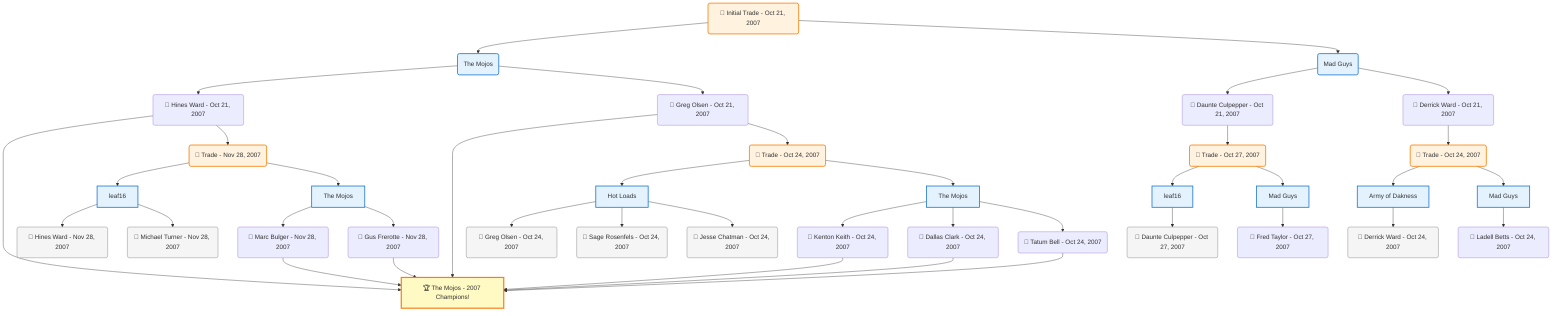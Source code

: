 flowchart TD

    TRADE_MAIN("🔄 Initial Trade - Oct 21, 2007")
    TEAM_1("The Mojos")
    TEAM_2("Mad Guys")
    NODE_a7ed07a6-5420-4b99-8ae3-52ac5f26f613("🔄 Hines Ward - Oct 21, 2007")
    CHAMP_bbe2d0ad-54cf-4c22-be82-b2a5f262a157_2007["🏆 The Mojos - 2007 Champions!"]
    TRADE_3a8d80a6-db8a-4d63-98e8-c495b5e26639_3("🔄 Trade - Nov 28, 2007")
    TEAM_66fb98f4-89a7-45f9-893a-b41d71e6249d_4["leaf16"]
    NODE_91e372ce-59bc-47bb-9e88-cf79be62c936("🔄 Hines Ward - Nov 28, 2007")
    NODE_d8df4f38-ad56-4192-a87e-5ff6f2166d58("🔄 Michael Turner - Nov 28, 2007")
    TEAM_bbe2d0ad-54cf-4c22-be82-b2a5f262a157_5["The Mojos"]
    NODE_4103b6d7-a28f-4a7d-8b6a-1ce4f5695239("🔄 Marc Bulger - Nov 28, 2007")
    NODE_420928ec-cddd-4579-b112-ce77f0f2fd56("🔄 Gus Frerotte - Nov 28, 2007")
    NODE_d004e552-ba1f-4f47-9539-624fc836fe72("🔄 Greg Olsen - Oct 21, 2007")
    TRADE_4662e45f-9e71-47d2-a1be-e6da1eef0dcd_6("🔄 Trade - Oct 24, 2007")
    TEAM_8e9f18ff-62c3-40e8-bb10-32f74cf4ee33_7["Hot Loads"]
    NODE_497e9d5a-3bc9-4ca4-8828-d30851fe786d("🔄 Greg Olsen - Oct 24, 2007")
    NODE_64760d7a-a777-4278-be93-a241345552be("🔄 Sage Rosenfels - Oct 24, 2007")
    NODE_5274181a-578e-429d-bb83-a2e156caf6c0("🔄 Jesse Chatman - Oct 24, 2007")
    TEAM_bbe2d0ad-54cf-4c22-be82-b2a5f262a157_8["The Mojos"]
    NODE_9f96722c-4017-466b-b54a-06f02e9dce4c("🔄 Kenton Keith - Oct 24, 2007")
    NODE_f6a179a1-e026-484d-9015-d45f15d3b914("🔄 Dallas Clark - Oct 24, 2007")
    NODE_93b976f1-2eb9-42ae-b4b7-f0e7eab777f9("🔄 Tatum Bell - Oct 24, 2007")
    NODE_cff5655f-ac9d-487f-8ed1-92e3214e7365("🔄 Daunte Culpepper - Oct 21, 2007")
    TRADE_d82814c6-efe8-490e-b050-0827437467f5_9("🔄 Trade - Oct 27, 2007")
    TEAM_66fb98f4-89a7-45f9-893a-b41d71e6249d_10["leaf16"]
    NODE_40344948-41af-46d8-aa96-162bd5375742("🔄 Daunte Culpepper - Oct 27, 2007")
    TEAM_f5908944-6efd-40eb-af54-6c53004e0e2f_11["Mad Guys"]
    NODE_7c19adeb-a389-46dd-b0ce-fd57c985fe12("🔄 Fred Taylor - Oct 27, 2007")
    NODE_81120f5b-22bd-47e9-ab35-f04a90bb4058("🔄 Derrick Ward - Oct 21, 2007")
    TRADE_25353955-008c-4061-a94f-c2f38bd5f009_12("🔄 Trade - Oct 24, 2007")
    TEAM_40f7599b-e68f-4bf4-9553-bf7e10924635_13["Army of Dakness"]
    NODE_1a6c2671-f892-47bc-a02b-48de9fec7422("🔄 Derrick Ward - Oct 24, 2007")
    TEAM_f5908944-6efd-40eb-af54-6c53004e0e2f_14["Mad Guys"]
    NODE_1b4d153f-f93c-4472-8458-b95431e8694e("🔄 Ladell Betts - Oct 24, 2007")

    TRADE_MAIN --> TEAM_1
    TRADE_MAIN --> TEAM_2
    TEAM_1 --> NODE_a7ed07a6-5420-4b99-8ae3-52ac5f26f613
    NODE_a7ed07a6-5420-4b99-8ae3-52ac5f26f613 --> CHAMP_bbe2d0ad-54cf-4c22-be82-b2a5f262a157_2007
    NODE_a7ed07a6-5420-4b99-8ae3-52ac5f26f613 --> TRADE_3a8d80a6-db8a-4d63-98e8-c495b5e26639_3
    TRADE_3a8d80a6-db8a-4d63-98e8-c495b5e26639_3 --> TEAM_66fb98f4-89a7-45f9-893a-b41d71e6249d_4
    TEAM_66fb98f4-89a7-45f9-893a-b41d71e6249d_4 --> NODE_91e372ce-59bc-47bb-9e88-cf79be62c936
    TEAM_66fb98f4-89a7-45f9-893a-b41d71e6249d_4 --> NODE_d8df4f38-ad56-4192-a87e-5ff6f2166d58
    TRADE_3a8d80a6-db8a-4d63-98e8-c495b5e26639_3 --> TEAM_bbe2d0ad-54cf-4c22-be82-b2a5f262a157_5
    TEAM_bbe2d0ad-54cf-4c22-be82-b2a5f262a157_5 --> NODE_4103b6d7-a28f-4a7d-8b6a-1ce4f5695239
    NODE_4103b6d7-a28f-4a7d-8b6a-1ce4f5695239 --> CHAMP_bbe2d0ad-54cf-4c22-be82-b2a5f262a157_2007
    TEAM_bbe2d0ad-54cf-4c22-be82-b2a5f262a157_5 --> NODE_420928ec-cddd-4579-b112-ce77f0f2fd56
    NODE_420928ec-cddd-4579-b112-ce77f0f2fd56 --> CHAMP_bbe2d0ad-54cf-4c22-be82-b2a5f262a157_2007
    TEAM_1 --> NODE_d004e552-ba1f-4f47-9539-624fc836fe72
    NODE_d004e552-ba1f-4f47-9539-624fc836fe72 --> CHAMP_bbe2d0ad-54cf-4c22-be82-b2a5f262a157_2007
    NODE_d004e552-ba1f-4f47-9539-624fc836fe72 --> TRADE_4662e45f-9e71-47d2-a1be-e6da1eef0dcd_6
    TRADE_4662e45f-9e71-47d2-a1be-e6da1eef0dcd_6 --> TEAM_8e9f18ff-62c3-40e8-bb10-32f74cf4ee33_7
    TEAM_8e9f18ff-62c3-40e8-bb10-32f74cf4ee33_7 --> NODE_497e9d5a-3bc9-4ca4-8828-d30851fe786d
    TEAM_8e9f18ff-62c3-40e8-bb10-32f74cf4ee33_7 --> NODE_64760d7a-a777-4278-be93-a241345552be
    TEAM_8e9f18ff-62c3-40e8-bb10-32f74cf4ee33_7 --> NODE_5274181a-578e-429d-bb83-a2e156caf6c0
    TRADE_4662e45f-9e71-47d2-a1be-e6da1eef0dcd_6 --> TEAM_bbe2d0ad-54cf-4c22-be82-b2a5f262a157_8
    TEAM_bbe2d0ad-54cf-4c22-be82-b2a5f262a157_8 --> NODE_9f96722c-4017-466b-b54a-06f02e9dce4c
    NODE_9f96722c-4017-466b-b54a-06f02e9dce4c --> CHAMP_bbe2d0ad-54cf-4c22-be82-b2a5f262a157_2007
    TEAM_bbe2d0ad-54cf-4c22-be82-b2a5f262a157_8 --> NODE_f6a179a1-e026-484d-9015-d45f15d3b914
    NODE_f6a179a1-e026-484d-9015-d45f15d3b914 --> CHAMP_bbe2d0ad-54cf-4c22-be82-b2a5f262a157_2007
    TEAM_bbe2d0ad-54cf-4c22-be82-b2a5f262a157_8 --> NODE_93b976f1-2eb9-42ae-b4b7-f0e7eab777f9
    NODE_93b976f1-2eb9-42ae-b4b7-f0e7eab777f9 --> CHAMP_bbe2d0ad-54cf-4c22-be82-b2a5f262a157_2007
    TEAM_2 --> NODE_cff5655f-ac9d-487f-8ed1-92e3214e7365
    NODE_cff5655f-ac9d-487f-8ed1-92e3214e7365 --> TRADE_d82814c6-efe8-490e-b050-0827437467f5_9
    TRADE_d82814c6-efe8-490e-b050-0827437467f5_9 --> TEAM_66fb98f4-89a7-45f9-893a-b41d71e6249d_10
    TEAM_66fb98f4-89a7-45f9-893a-b41d71e6249d_10 --> NODE_40344948-41af-46d8-aa96-162bd5375742
    TRADE_d82814c6-efe8-490e-b050-0827437467f5_9 --> TEAM_f5908944-6efd-40eb-af54-6c53004e0e2f_11
    TEAM_f5908944-6efd-40eb-af54-6c53004e0e2f_11 --> NODE_7c19adeb-a389-46dd-b0ce-fd57c985fe12
    TEAM_2 --> NODE_81120f5b-22bd-47e9-ab35-f04a90bb4058
    NODE_81120f5b-22bd-47e9-ab35-f04a90bb4058 --> TRADE_25353955-008c-4061-a94f-c2f38bd5f009_12
    TRADE_25353955-008c-4061-a94f-c2f38bd5f009_12 --> TEAM_40f7599b-e68f-4bf4-9553-bf7e10924635_13
    TEAM_40f7599b-e68f-4bf4-9553-bf7e10924635_13 --> NODE_1a6c2671-f892-47bc-a02b-48de9fec7422
    TRADE_25353955-008c-4061-a94f-c2f38bd5f009_12 --> TEAM_f5908944-6efd-40eb-af54-6c53004e0e2f_14
    TEAM_f5908944-6efd-40eb-af54-6c53004e0e2f_14 --> NODE_1b4d153f-f93c-4472-8458-b95431e8694e

    %% Node styling
    classDef teamNode fill:#e3f2fd,stroke:#1976d2,stroke-width:2px
    classDef tradeNode fill:#fff3e0,stroke:#f57c00,stroke-width:2px
    classDef playerNode fill:#f3e5f5,stroke:#7b1fa2,stroke-width:1px
    classDef nonRootPlayerNode fill:#f5f5f5,stroke:#757575,stroke-width:1px
    classDef endNode fill:#ffebee,stroke:#c62828,stroke-width:2px
    classDef waiverNode fill:#e8f5e8,stroke:#388e3c,stroke-width:2px
    classDef championshipNode fill:#fff9c4,stroke:#f57f17,stroke-width:3px

    class TEAM_1,TEAM_2,TEAM_66fb98f4-89a7-45f9-893a-b41d71e6249d_4,TEAM_bbe2d0ad-54cf-4c22-be82-b2a5f262a157_5,TEAM_8e9f18ff-62c3-40e8-bb10-32f74cf4ee33_7,TEAM_bbe2d0ad-54cf-4c22-be82-b2a5f262a157_8,TEAM_66fb98f4-89a7-45f9-893a-b41d71e6249d_10,TEAM_f5908944-6efd-40eb-af54-6c53004e0e2f_11,TEAM_40f7599b-e68f-4bf4-9553-bf7e10924635_13,TEAM_f5908944-6efd-40eb-af54-6c53004e0e2f_14 teamNode
    class CHAMP_bbe2d0ad-54cf-4c22-be82-b2a5f262a157_2007 championshipNode
    class NODE_91e372ce-59bc-47bb-9e88-cf79be62c936,NODE_d8df4f38-ad56-4192-a87e-5ff6f2166d58,NODE_497e9d5a-3bc9-4ca4-8828-d30851fe786d,NODE_64760d7a-a777-4278-be93-a241345552be,NODE_5274181a-578e-429d-bb83-a2e156caf6c0,NODE_40344948-41af-46d8-aa96-162bd5375742,NODE_1a6c2671-f892-47bc-a02b-48de9fec7422 nonRootPlayerNode
    class TRADE_MAIN,TRADE_3a8d80a6-db8a-4d63-98e8-c495b5e26639_3,TRADE_4662e45f-9e71-47d2-a1be-e6da1eef0dcd_6,TRADE_d82814c6-efe8-490e-b050-0827437467f5_9,TRADE_25353955-008c-4061-a94f-c2f38bd5f009_12 tradeNode